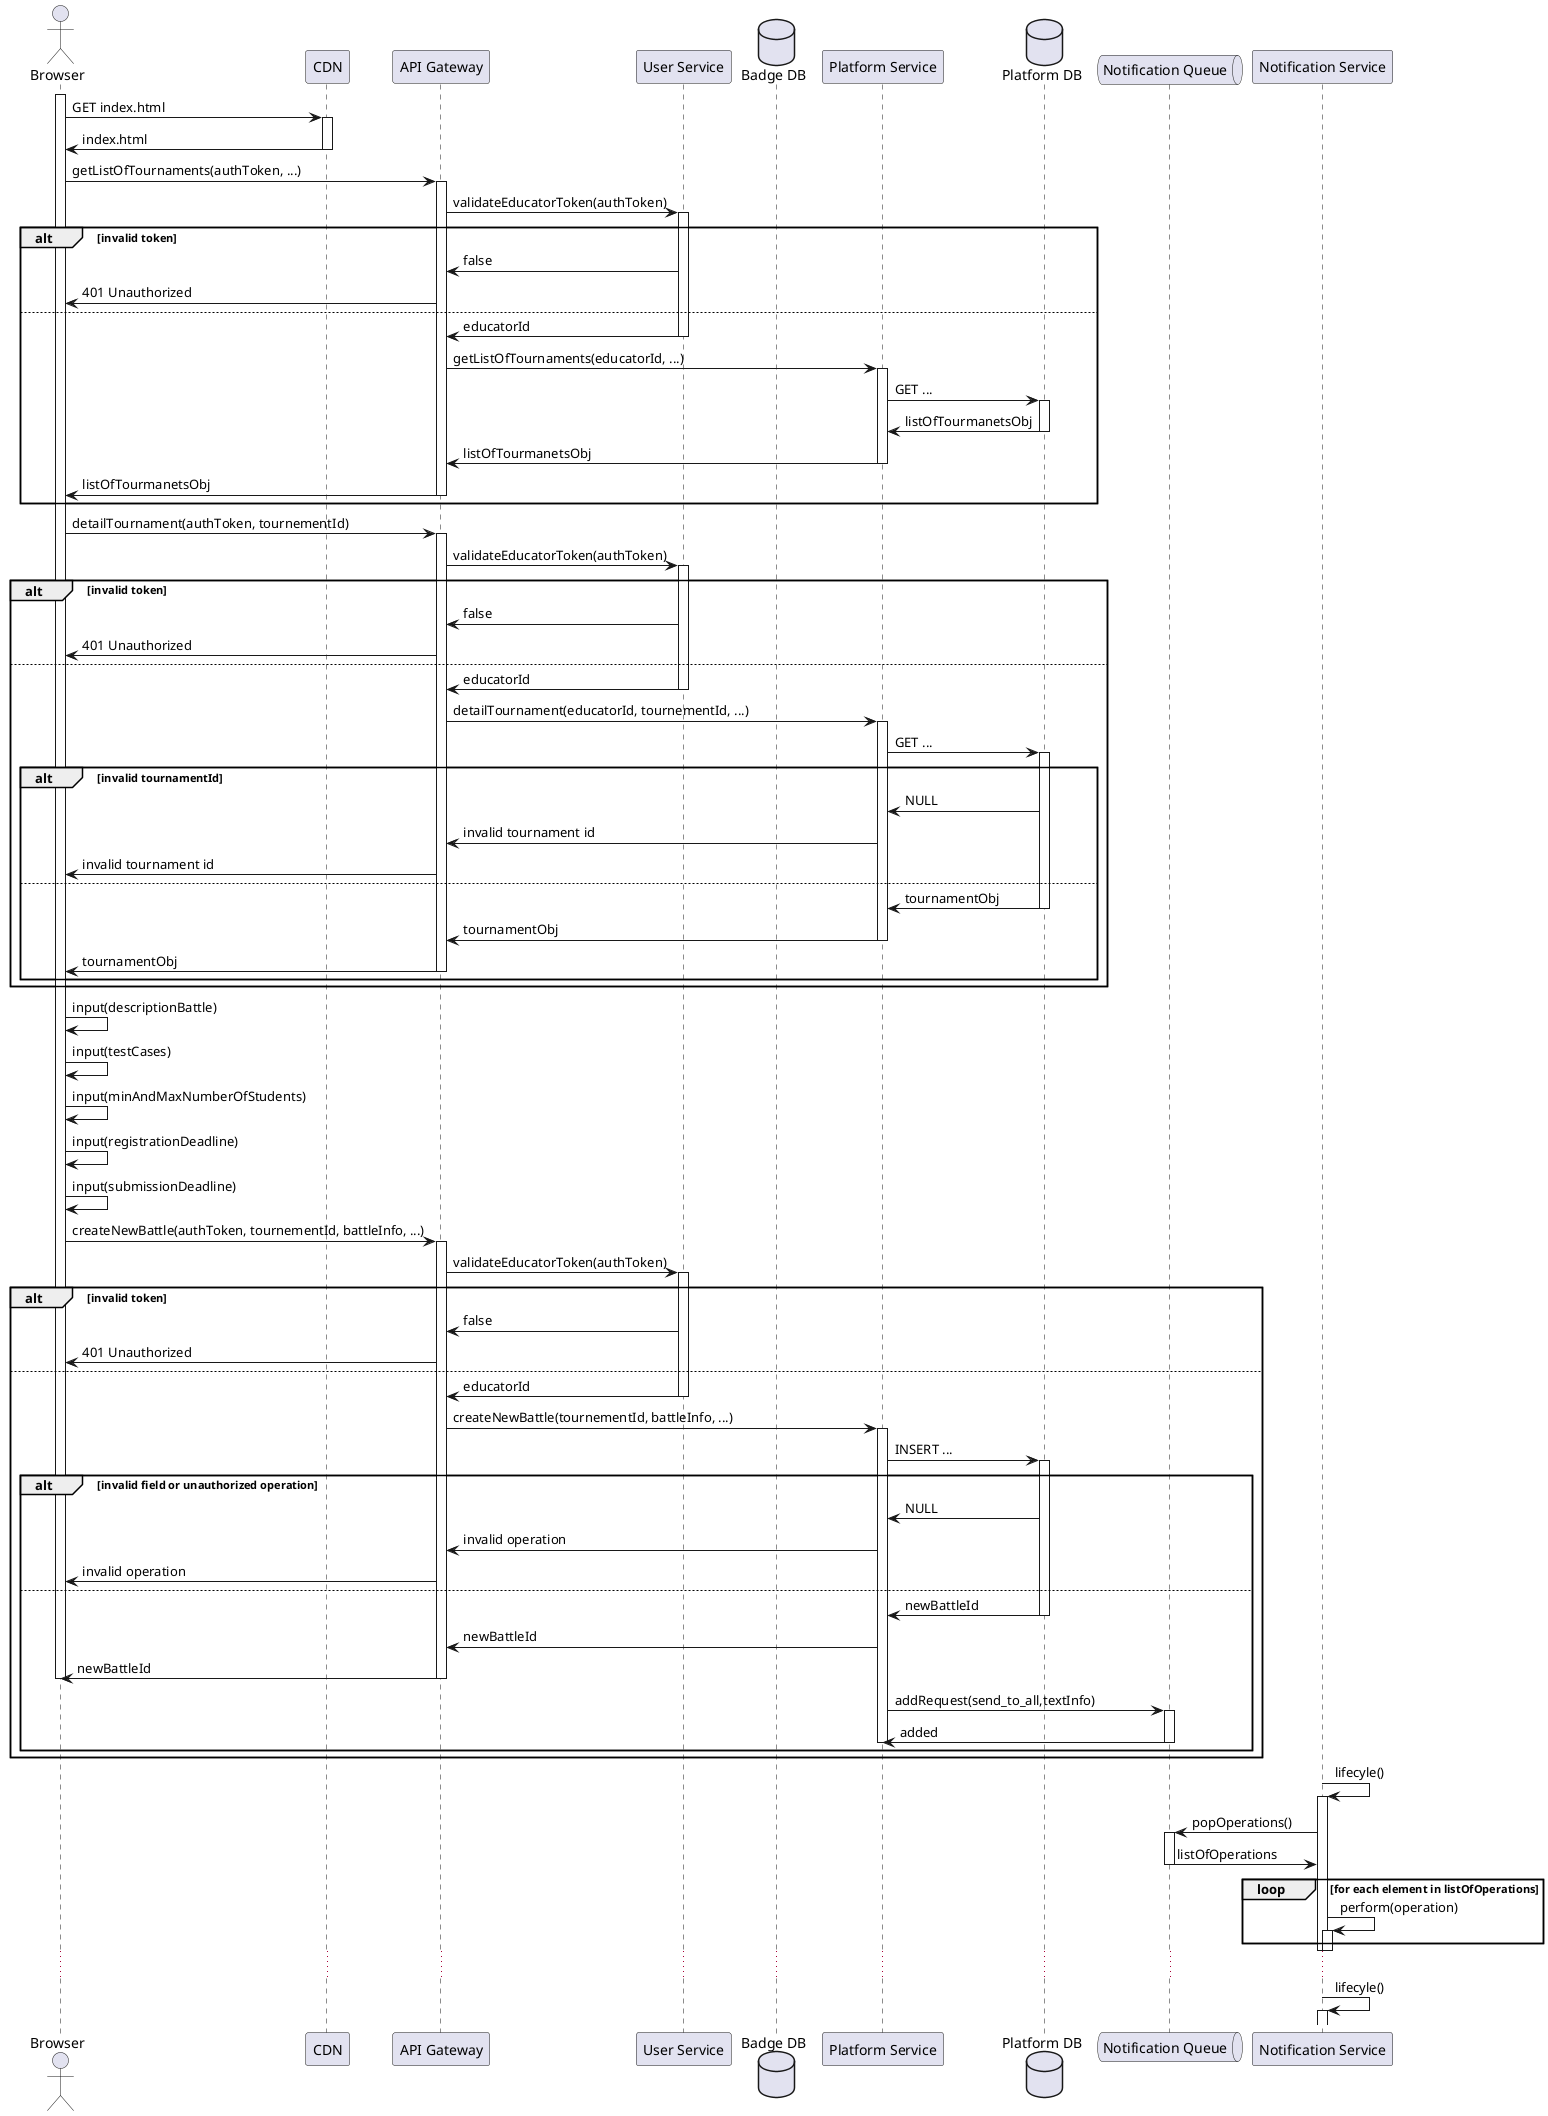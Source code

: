 @startuml RW3 - Educator creates a new Battle for an Existing Tournament

actor Browser
participant CDN
participant "API Gateway" as gateway
participant "User Service" as auth

database "Badge DB" as badgesDb
participant "Platform Service" as platform
database "Platform DB" as platformDb

queue  "Notification Queue" as notificationQueue
participant "Notification Service" as notification

activate Browser
Browser -> CDN ++ : GET index.html
Browser <- CDN -- : index.html


Browser -> gateway ++ : getListOfTournaments(authToken, ...)
gateway -> auth ++ : validateEducatorToken(authToken)
alt invalid token
    gateway <- auth : false
    Browser <- gateway : 401 Unauthorized
else
    gateway <- auth -- : educatorId
    gateway -> platform ++ : getListOfTournaments(educatorId, ...)
    platform -> platformDb ++ : GET ...
    platform <- platformDb -- : listOfTourmanetsObj
    gateway <- platform -- : listOfTourmanetsObj
    Browser <- gateway -- : listOfTourmanetsObj
end




Browser -> gateway ++ : detailTournament(authToken, tournementId)
gateway -> auth ++ : validateEducatorToken(authToken)
alt invalid token
    gateway <- auth : false
    Browser <- gateway : 401 Unauthorized
else
    gateway <- auth -- : educatorId
    gateway -> platform ++ : detailTournament(educatorId, tournementId, ...)

    platform -> platformDb ++ : GET ...

    alt invalid tournamentId
        platform <- platformDb : NULL
        gateway <- platform : invalid tournament id
        Browser <- gateway : invalid tournament id
    else
        platform <- platformDb -- : tournamentObj
        gateway <- platform -- : tournamentObj
        Browser <- gateway -- : tournamentObj
    end
end


Browser -> Browser : input(descriptionBattle)
Browser -> Browser : input(testCases)
Browser -> Browser : input(minAndMaxNumberOfStudents)
Browser -> Browser : input(registrationDeadline)
Browser -> Browser : input(submissionDeadline)

Browser -> gateway ++ : createNewBattle(authToken, tournementId, battleInfo, ...)

gateway -> auth ++ : validateEducatorToken(authToken)
alt invalid token
    gateway <- auth : false
    Browser <- gateway : 401 Unauthorized
else
    gateway <- auth -- : educatorId
    gateway -> platform ++ : createNewBattle(tournementId, battleInfo, ...)

    platform -> platformDb ++ : INSERT ...

    alt invalid field or unauthorized operation
        platform <- platformDb : NULL
        gateway <- platform : invalid operation
        Browser <- gateway : invalid operation
    else
        platform <- platformDb -- : newBattleId
        gateway <- platform  : newBattleId
        Browser <- gateway -- : newBattleId
        deactivate Browser

        platform -> notificationQueue ++ : addRequest(send_to_all,textInfo)
        
        platform <- notificationQueue --: added
        deactivate platform
    end
    

end

notification -> notification ++ : lifecyle()
notification -> notificationQueue ++: popOperations()
notification <- notificationQueue --:listOfOperations


loop for each element in listOfOperations
    notification -> notification ++: perform(operation)
end
deactivate notification
deactivate notification
...
notification -> notification ++ : lifecyle()



@enduml